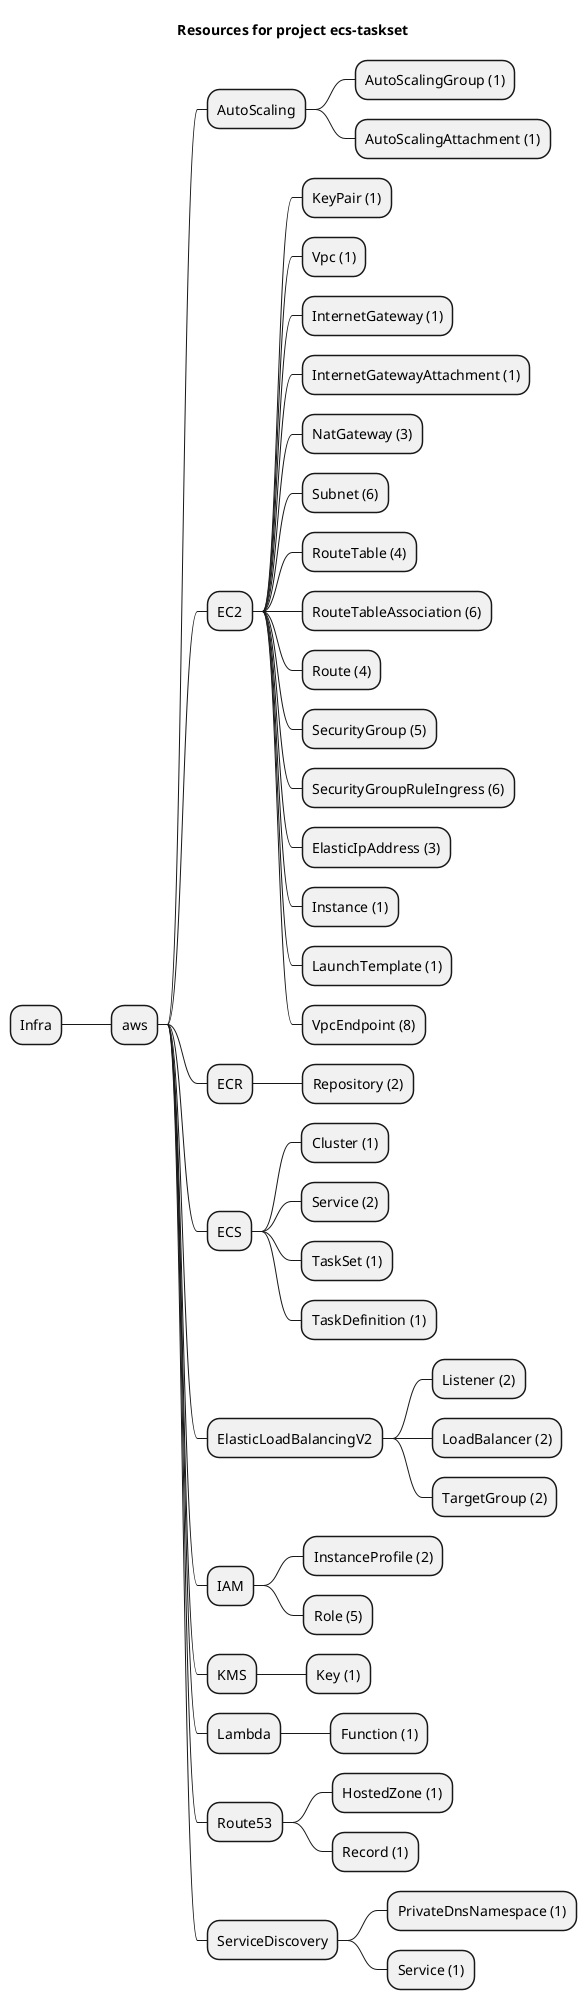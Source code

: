 @startmindmap
title Resources for project ecs-taskset
skinparam monochrome true
+ Infra
++ aws
+++ AutoScaling
++++ AutoScalingGroup (1)
++++ AutoScalingAttachment (1)
+++ EC2
++++ KeyPair (1)
++++ Vpc (1)
++++ InternetGateway (1)
++++ InternetGatewayAttachment (1)
++++ NatGateway (3)
++++ Subnet (6)
++++ RouteTable (4)
++++ RouteTableAssociation (6)
++++ Route (4)
++++ SecurityGroup (5)
++++ SecurityGroupRuleIngress (6)
++++ ElasticIpAddress (3)
++++ Instance (1)
++++ LaunchTemplate (1)
++++ VpcEndpoint (8)
+++ ECR
++++ Repository (2)
+++ ECS
++++ Cluster (1)
++++ Service (2)
++++ TaskSet (1)
++++ TaskDefinition (1)
+++ ElasticLoadBalancingV2
++++ Listener (2)
++++ LoadBalancer (2)
++++ TargetGroup (2)
+++ IAM
++++ InstanceProfile (2)
++++ Role (5)
+++ KMS
++++ Key (1)
+++ Lambda
++++ Function (1)
+++ Route53
++++ HostedZone (1)
++++ Record (1)
+++ ServiceDiscovery
++++ PrivateDnsNamespace (1)
++++ Service (1)
@endmindmap